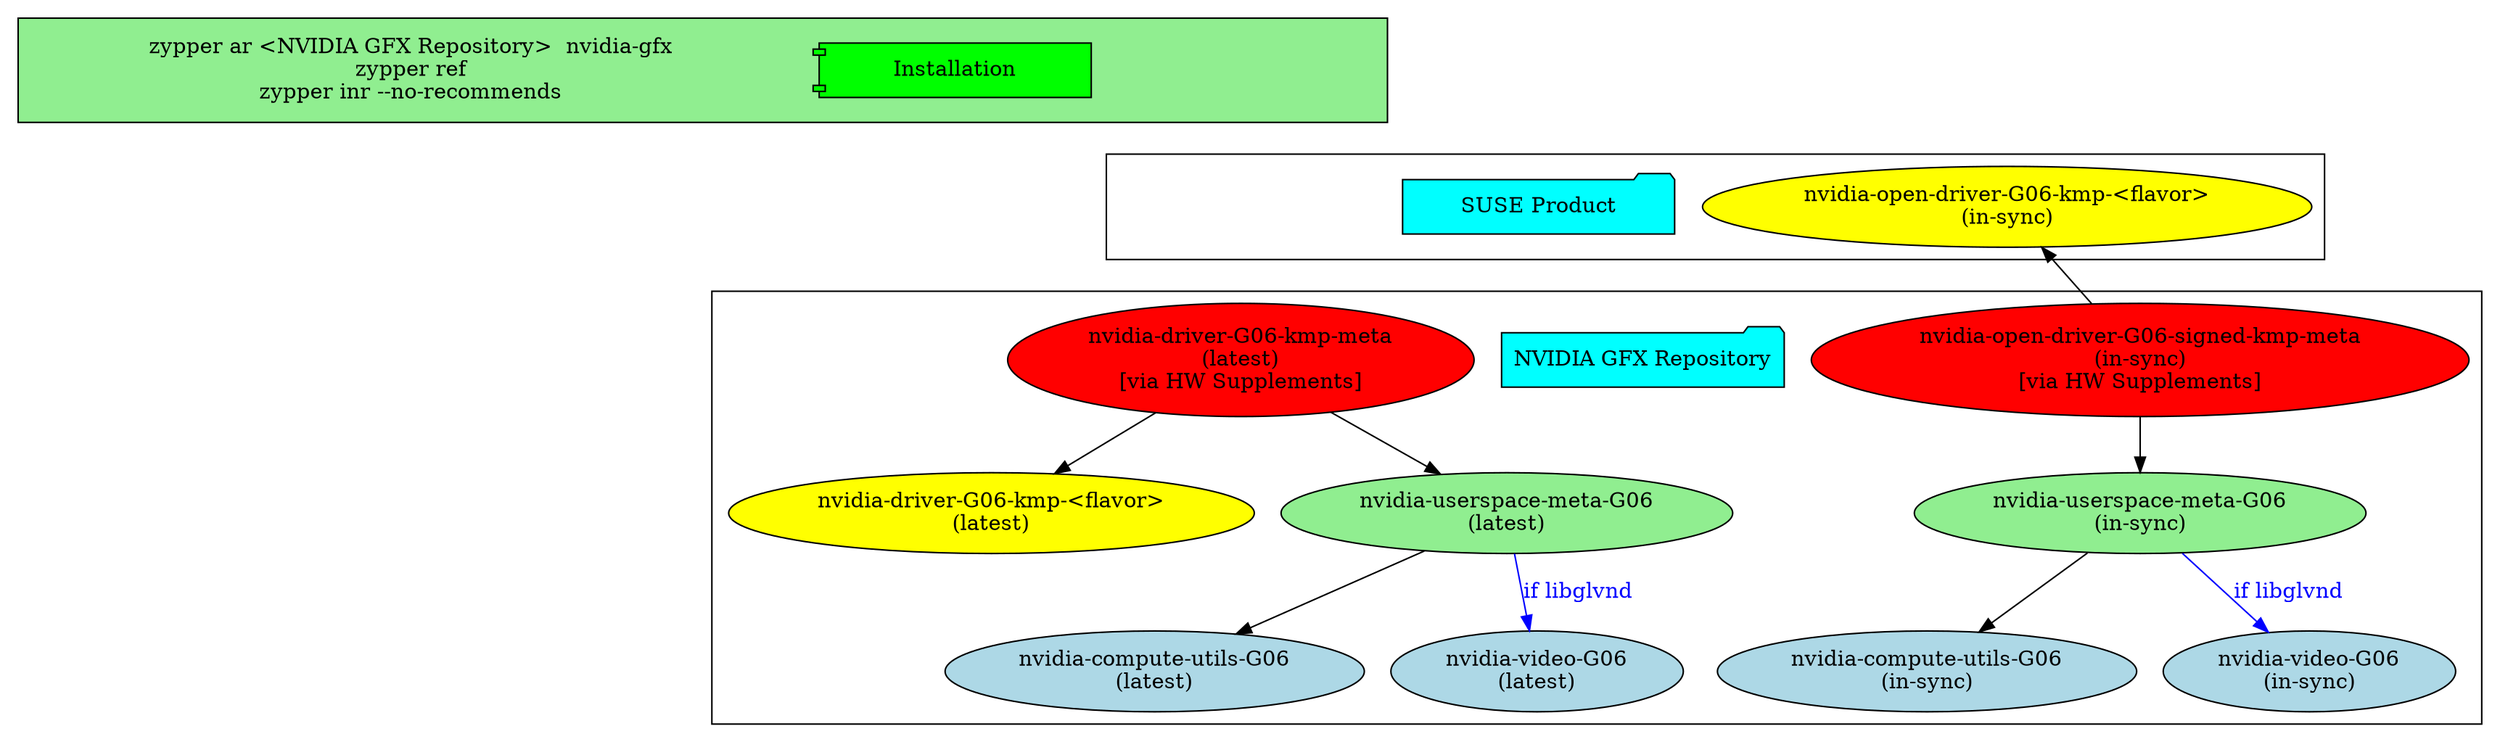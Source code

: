 digraph {
	rankdir=TB;

	// Dummy nodes to enforce vertical order
        cluster0_anchor [style=invisible];
        cluster1_anchor [style=invisible];
        cluster2_anchor [style=invisible];

	// force vertical order
        cluster0_anchor -> cluster1_anchor [style=invis];
        cluster1_anchor -> cluster2_anchor [style=invis];
	
        subgraph cluster_2 {
		cluster2_anchor; // Dummy node inside cluster
                repo_nvidia[fillcolor=aqua,style=filled,width=2.5,shape=folder,label="NVIDIA GFX Repository"]
                proprietary_meta[fillcolor=red,style=filled,label="nvidia-driver-G06-kmp-meta\n(latest)\n[via HW Supplements]"]
                open_meta[fillcolor=red,style=filled,label="nvidia-open-driver-G06-signed-kmp-meta\n(in-sync)\n[via HW Supplements]"]
                proprietary[fillcolor=yellow,style=filled,label="nvidia-driver-G06-kmp-<flavor>\n(latest)"]
                userspace_meta_latest[fillcolor=lightgreen,style=filled,label="nvidia-userspace-meta-G06\n(latest)"]
                userspace_meta_insync[fillcolor=lightgreen,style=filled,label="nvidia-userspace-meta-G06\n(in-sync)"]
                compute_latest[fillcolor=lightblue,style=filled,label="nvidia-compute-utils-G06\n(latest)"]
                compute_insync[fillcolor=lightblue,style=filled,label="nvidia-compute-utils-G06\n(in-sync)"]
                video_latest[fillcolor=lightblue,style=filled,label="nvidia-video-G06\n(latest)"]
                video_insync[fillcolor=lightblue,style=filled,label="nvidia-video-G06\n(in-sync)"]
        }
        subgraph cluster_1 {
		cluster1_anchor; // Dummy node inside cluster
                repo_suse[fillcolor=aqua,style=filled,width=2.5,shape=folder,label="SUSE Product"]
                open[fillcolor=yellow,style=filled,label="nvidia-open-driver-G06-kmp-<flavor>\n(in-sync)"]
        }
        subgraph cluster_0{
		cluster0_anchor; // Dummy node inside cluster
                bgcolor="lightgreen"
                repo_install[fillcolor=green,style=filled,width=2.5,shape=component,label="Installation"]
                command1[shape=none,width=7,label="zypper ar <NVIDIA GFX Repository>  nvidia-gfx\nzypper ref\nzypper inr --no-recommends"]
        }

        proprietary_meta -> proprietary
        proprietary_meta -> userspace_meta_latest
        open_meta -> open
        open_meta -> userspace_meta_insync
        userspace_meta_latest -> compute_latest
        userspace_meta_latest -> video_latest [color="blue",fontcolor="blue",label="if libglvnd"]
        userspace_meta_insync -> compute_insync
        userspace_meta_insync -> video_insync [color="blue",fontcolor="blue",label="if libglvnd"]
}


